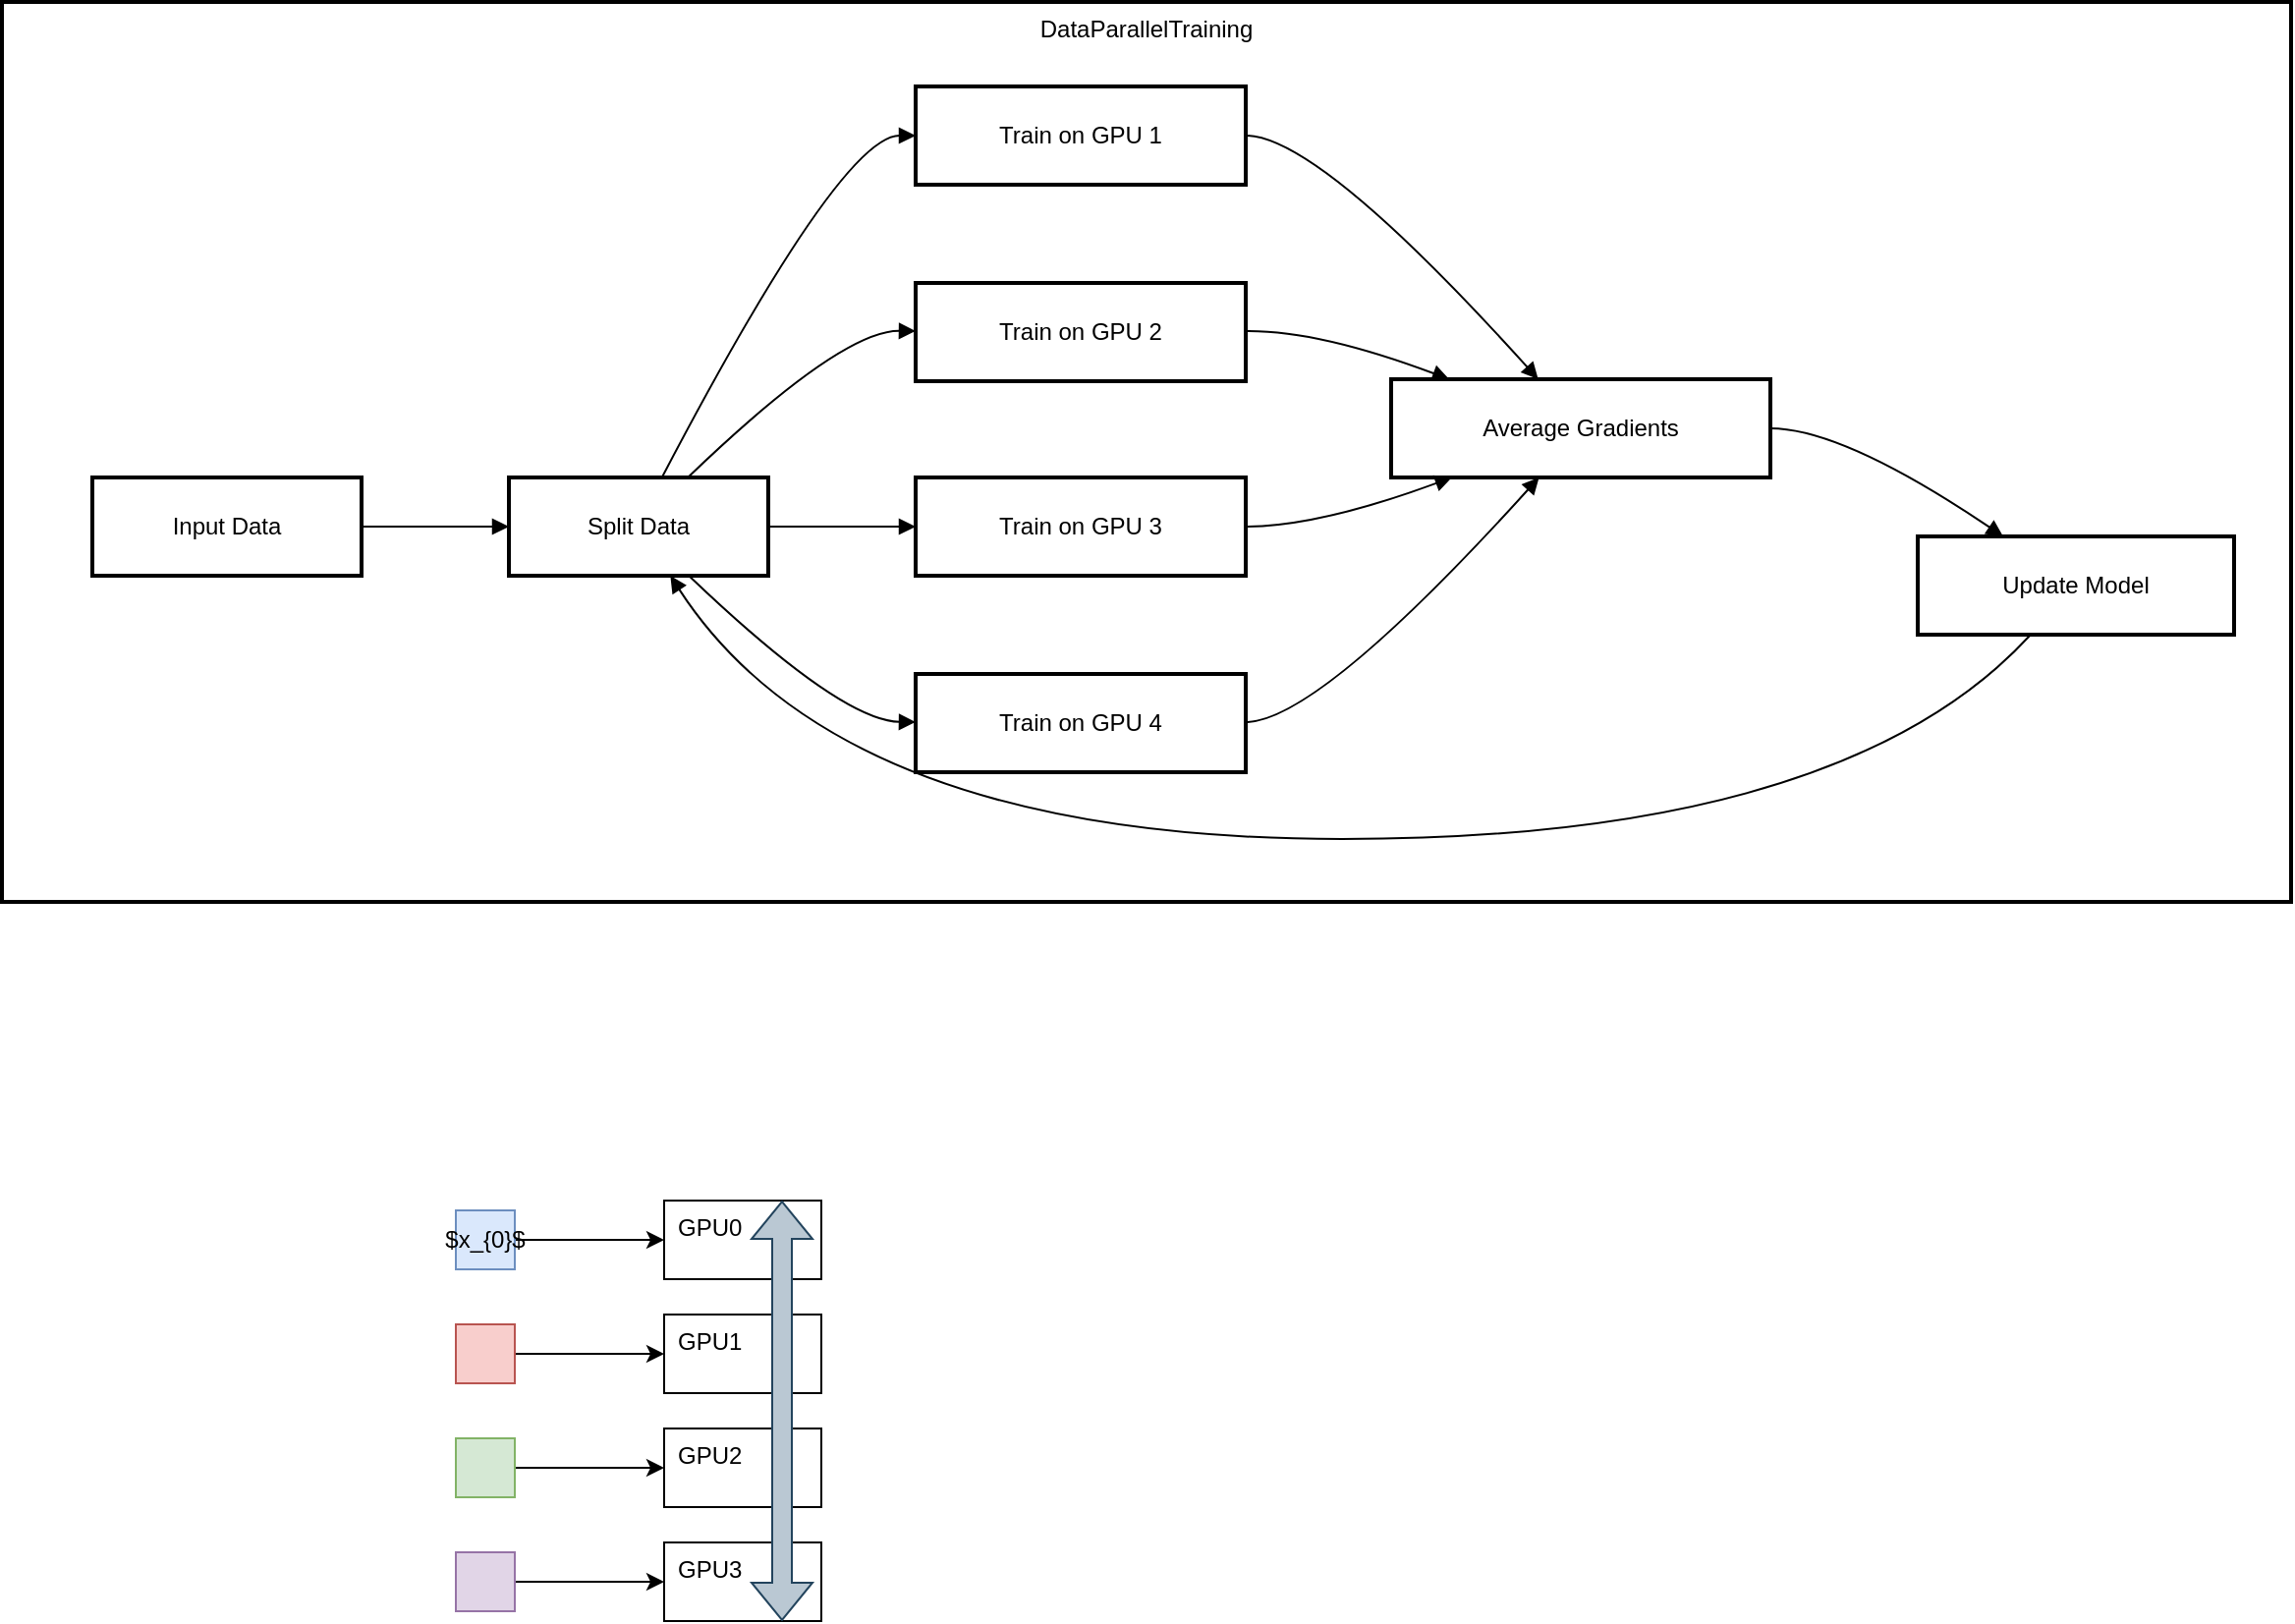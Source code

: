 <mxfile version="24.8.1">
  <diagram name="Page-1" id="kqlFQleV6Kc4NyUeOCFb">
    <mxGraphModel dx="633" dy="648" grid="0" gridSize="10" guides="1" tooltips="1" connect="1" arrows="1" fold="1" page="0" pageScale="1" pageWidth="850" pageHeight="1100" math="1" shadow="0">
      <root>
        <mxCell id="0" />
        <mxCell id="1" parent="0" />
        <mxCell id="2" value="DataParallelTraining" style="whiteSpace=wrap;strokeWidth=2;verticalAlign=top;fillColor=none;" parent="1" vertex="1">
          <mxGeometry x="8" y="8" width="1165" height="458" as="geometry" />
        </mxCell>
        <mxCell id="3" value="Input Data" style="whiteSpace=wrap;strokeWidth=2;" parent="2" vertex="1">
          <mxGeometry x="46" y="242" width="137" height="50" as="geometry" />
        </mxCell>
        <mxCell id="4" value="Split Data" style="whiteSpace=wrap;strokeWidth=2;" parent="2" vertex="1">
          <mxGeometry x="258" y="242" width="132" height="50" as="geometry" />
        </mxCell>
        <mxCell id="5" value="Train on GPU 1" style="whiteSpace=wrap;strokeWidth=2;" parent="2" vertex="1">
          <mxGeometry x="465" y="43" width="168" height="50" as="geometry" />
        </mxCell>
        <mxCell id="6" value="Train on GPU 2" style="whiteSpace=wrap;strokeWidth=2;" parent="2" vertex="1">
          <mxGeometry x="465" y="143" width="168" height="50" as="geometry" />
        </mxCell>
        <mxCell id="7" value="Train on GPU 3" style="whiteSpace=wrap;strokeWidth=2;" parent="2" vertex="1">
          <mxGeometry x="465" y="242" width="168" height="50" as="geometry" />
        </mxCell>
        <mxCell id="8" value="Train on GPU 4" style="whiteSpace=wrap;strokeWidth=2;" parent="2" vertex="1">
          <mxGeometry x="465" y="342" width="168" height="50" as="geometry" />
        </mxCell>
        <mxCell id="9" value="Average Gradients" style="whiteSpace=wrap;strokeWidth=2;" parent="2" vertex="1">
          <mxGeometry x="707" y="192" width="193" height="50" as="geometry" />
        </mxCell>
        <mxCell id="10" value="Update Model" style="whiteSpace=wrap;strokeWidth=2;" parent="2" vertex="1">
          <mxGeometry x="975" y="272" width="161" height="50" as="geometry" />
        </mxCell>
        <mxCell id="11" value="" style="curved=1;startArrow=none;endArrow=block;exitX=1;exitY=0.5;entryX=0;entryY=0.5;" parent="2" source="3" target="4" edge="1">
          <mxGeometry relative="1" as="geometry">
            <Array as="points" />
          </mxGeometry>
        </mxCell>
        <mxCell id="12" value="" style="curved=1;startArrow=none;endArrow=block;exitX=0.59;exitY=0;entryX=0;entryY=0.5;" parent="2" source="4" target="5" edge="1">
          <mxGeometry relative="1" as="geometry">
            <Array as="points">
              <mxPoint x="427" y="68" />
            </Array>
          </mxGeometry>
        </mxCell>
        <mxCell id="13" value="" style="curved=1;startArrow=none;endArrow=block;exitX=0.69;exitY=0;entryX=0;entryY=0.49;" parent="2" source="4" target="6" edge="1">
          <mxGeometry relative="1" as="geometry">
            <Array as="points">
              <mxPoint x="427" y="167" />
            </Array>
          </mxGeometry>
        </mxCell>
        <mxCell id="14" value="" style="curved=1;startArrow=none;endArrow=block;exitX=1;exitY=0.5;entryX=0;entryY=0.5;" parent="2" source="4" target="7" edge="1">
          <mxGeometry relative="1" as="geometry">
            <Array as="points" />
          </mxGeometry>
        </mxCell>
        <mxCell id="15" value="" style="curved=1;startArrow=none;endArrow=block;exitX=0.69;exitY=0.99;entryX=0;entryY=0.49;" parent="2" source="4" target="8" edge="1">
          <mxGeometry relative="1" as="geometry">
            <Array as="points">
              <mxPoint x="427" y="366" />
            </Array>
          </mxGeometry>
        </mxCell>
        <mxCell id="16" value="" style="curved=1;startArrow=none;endArrow=block;exitX=1;exitY=0.5;entryX=0.39;entryY=0.01;" parent="2" source="5" target="9" edge="1">
          <mxGeometry relative="1" as="geometry">
            <Array as="points">
              <mxPoint x="670" y="68" />
            </Array>
          </mxGeometry>
        </mxCell>
        <mxCell id="17" value="" style="curved=1;startArrow=none;endArrow=block;exitX=1;exitY=0.49;entryX=0.16;entryY=0.01;" parent="2" source="6" target="9" edge="1">
          <mxGeometry relative="1" as="geometry">
            <Array as="points">
              <mxPoint x="670" y="167" />
            </Array>
          </mxGeometry>
        </mxCell>
        <mxCell id="18" value="" style="curved=1;startArrow=none;endArrow=block;exitX=1;exitY=0.5;entryX=0.16;entryY=1;" parent="2" source="7" target="9" edge="1">
          <mxGeometry relative="1" as="geometry">
            <Array as="points">
              <mxPoint x="670" y="267" />
            </Array>
          </mxGeometry>
        </mxCell>
        <mxCell id="19" value="" style="curved=1;startArrow=none;endArrow=block;exitX=1;exitY=0.49;entryX=0.39;entryY=1;" parent="2" source="8" target="9" edge="1">
          <mxGeometry relative="1" as="geometry">
            <Array as="points">
              <mxPoint x="670" y="366" />
            </Array>
          </mxGeometry>
        </mxCell>
        <mxCell id="20" value="" style="curved=1;startArrow=none;endArrow=block;exitX=1;exitY=0.5;entryX=0.27;entryY=0;" parent="2" source="9" target="10" edge="1">
          <mxGeometry relative="1" as="geometry">
            <Array as="points">
              <mxPoint x="937" y="217" />
            </Array>
          </mxGeometry>
        </mxCell>
        <mxCell id="21" value="" style="curved=1;startArrow=none;endArrow=block;exitX=0.36;exitY=0.99;entryX=0.62;entryY=0.99;" parent="2" source="10" target="4" edge="1">
          <mxGeometry relative="1" as="geometry">
            <Array as="points">
              <mxPoint x="937" y="426" />
              <mxPoint x="427" y="426" />
            </Array>
          </mxGeometry>
        </mxCell>
        <mxCell id="f_Sf6QIeiGsGsNXmYfgH-37" style="edgeStyle=orthogonalEdgeStyle;rounded=0;orthogonalLoop=1;jettySize=auto;html=1;" edge="1" parent="1" source="f_Sf6QIeiGsGsNXmYfgH-23" target="f_Sf6QIeiGsGsNXmYfgH-33">
          <mxGeometry relative="1" as="geometry" />
        </mxCell>
        <mxCell id="f_Sf6QIeiGsGsNXmYfgH-23" value="$x_{0}$" style="whiteSpace=wrap;html=1;flipV=0;fillColor=#dae8fc;strokeColor=#6c8ebf;" vertex="1" parent="1">
          <mxGeometry x="239" y="623" width="30" height="30" as="geometry" />
        </mxCell>
        <mxCell id="f_Sf6QIeiGsGsNXmYfgH-38" style="edgeStyle=orthogonalEdgeStyle;rounded=0;orthogonalLoop=1;jettySize=auto;html=1;" edge="1" parent="1" source="f_Sf6QIeiGsGsNXmYfgH-24" target="f_Sf6QIeiGsGsNXmYfgH-34">
          <mxGeometry relative="1" as="geometry" />
        </mxCell>
        <mxCell id="f_Sf6QIeiGsGsNXmYfgH-24" value="" style="whiteSpace=wrap;html=1;flipV=0;fillColor=#f8cecc;strokeColor=#b85450;" vertex="1" parent="1">
          <mxGeometry x="239" y="681" width="30" height="30" as="geometry" />
        </mxCell>
        <mxCell id="f_Sf6QIeiGsGsNXmYfgH-40" style="edgeStyle=orthogonalEdgeStyle;rounded=0;orthogonalLoop=1;jettySize=auto;html=1;" edge="1" parent="1" source="f_Sf6QIeiGsGsNXmYfgH-25" target="f_Sf6QIeiGsGsNXmYfgH-35">
          <mxGeometry relative="1" as="geometry" />
        </mxCell>
        <mxCell id="f_Sf6QIeiGsGsNXmYfgH-25" value="" style="whiteSpace=wrap;html=1;flipV=0;fillColor=#d5e8d4;strokeColor=#82b366;" vertex="1" parent="1">
          <mxGeometry x="239" y="739" width="30" height="30" as="geometry" />
        </mxCell>
        <mxCell id="f_Sf6QIeiGsGsNXmYfgH-41" style="edgeStyle=orthogonalEdgeStyle;rounded=0;orthogonalLoop=1;jettySize=auto;html=1;" edge="1" parent="1" source="f_Sf6QIeiGsGsNXmYfgH-26" target="f_Sf6QIeiGsGsNXmYfgH-36">
          <mxGeometry relative="1" as="geometry" />
        </mxCell>
        <mxCell id="f_Sf6QIeiGsGsNXmYfgH-26" value="" style="whiteSpace=wrap;html=1;flipV=0;fillColor=#e1d5e7;strokeColor=#9673a6;" vertex="1" parent="1">
          <mxGeometry x="239" y="797" width="30" height="30" as="geometry" />
        </mxCell>
        <mxCell id="f_Sf6QIeiGsGsNXmYfgH-33" value="GPU0" style="whiteSpace=wrap;html=1;align=left;spacingLeft=5;verticalAlign=top;" vertex="1" parent="1">
          <mxGeometry x="345" y="618" width="80" height="40" as="geometry" />
        </mxCell>
        <mxCell id="f_Sf6QIeiGsGsNXmYfgH-34" value="GPU1" style="whiteSpace=wrap;html=1;align=left;spacingLeft=5;verticalAlign=top;" vertex="1" parent="1">
          <mxGeometry x="345" y="676" width="80" height="40" as="geometry" />
        </mxCell>
        <mxCell id="f_Sf6QIeiGsGsNXmYfgH-35" value="GPU2" style="whiteSpace=wrap;html=1;align=left;spacingLeft=5;verticalAlign=top;" vertex="1" parent="1">
          <mxGeometry x="345" y="734" width="80" height="40" as="geometry" />
        </mxCell>
        <mxCell id="f_Sf6QIeiGsGsNXmYfgH-36" value="GPU3" style="whiteSpace=wrap;html=1;align=left;spacingLeft=5;verticalAlign=top;" vertex="1" parent="1">
          <mxGeometry x="345" y="792" width="80" height="40" as="geometry" />
        </mxCell>
        <mxCell id="f_Sf6QIeiGsGsNXmYfgH-60" value="" style="shape=flexArrow;endArrow=classic;startArrow=classic;html=1;rounded=0;entryX=0.5;entryY=0;entryDx=0;entryDy=0;exitX=0.5;exitY=1;exitDx=0;exitDy=0;fillColor=#bac8d3;strokeColor=#23445d;" edge="1" parent="1">
          <mxGeometry width="100" height="100" relative="1" as="geometry">
            <mxPoint x="405" y="832" as="sourcePoint" />
            <mxPoint x="405" y="618" as="targetPoint" />
          </mxGeometry>
        </mxCell>
      </root>
    </mxGraphModel>
  </diagram>
</mxfile>
